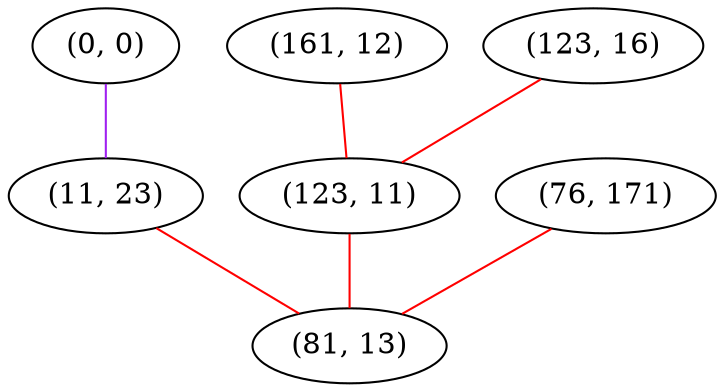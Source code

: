 graph "" {
"(0, 0)";
"(161, 12)";
"(123, 16)";
"(11, 23)";
"(123, 11)";
"(76, 171)";
"(81, 13)";
"(0, 0)" -- "(11, 23)"  [color=purple, key=0, weight=4];
"(161, 12)" -- "(123, 11)"  [color=red, key=0, weight=1];
"(123, 16)" -- "(123, 11)"  [color=red, key=0, weight=1];
"(11, 23)" -- "(81, 13)"  [color=red, key=0, weight=1];
"(123, 11)" -- "(81, 13)"  [color=red, key=0, weight=1];
"(76, 171)" -- "(81, 13)"  [color=red, key=0, weight=1];
}
